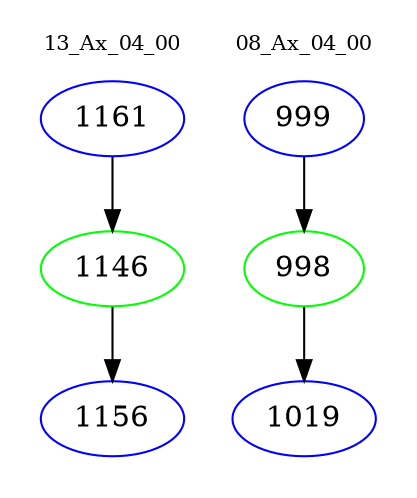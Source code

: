 digraph{
subgraph cluster_0 {
color = white
label = "13_Ax_04_00";
fontsize=10;
T0_1161 [label="1161", color="blue"]
T0_1161 -> T0_1146 [color="black"]
T0_1146 [label="1146", color="green"]
T0_1146 -> T0_1156 [color="black"]
T0_1156 [label="1156", color="blue"]
}
subgraph cluster_1 {
color = white
label = "08_Ax_04_00";
fontsize=10;
T1_999 [label="999", color="blue"]
T1_999 -> T1_998 [color="black"]
T1_998 [label="998", color="green"]
T1_998 -> T1_1019 [color="black"]
T1_1019 [label="1019", color="blue"]
}
}
